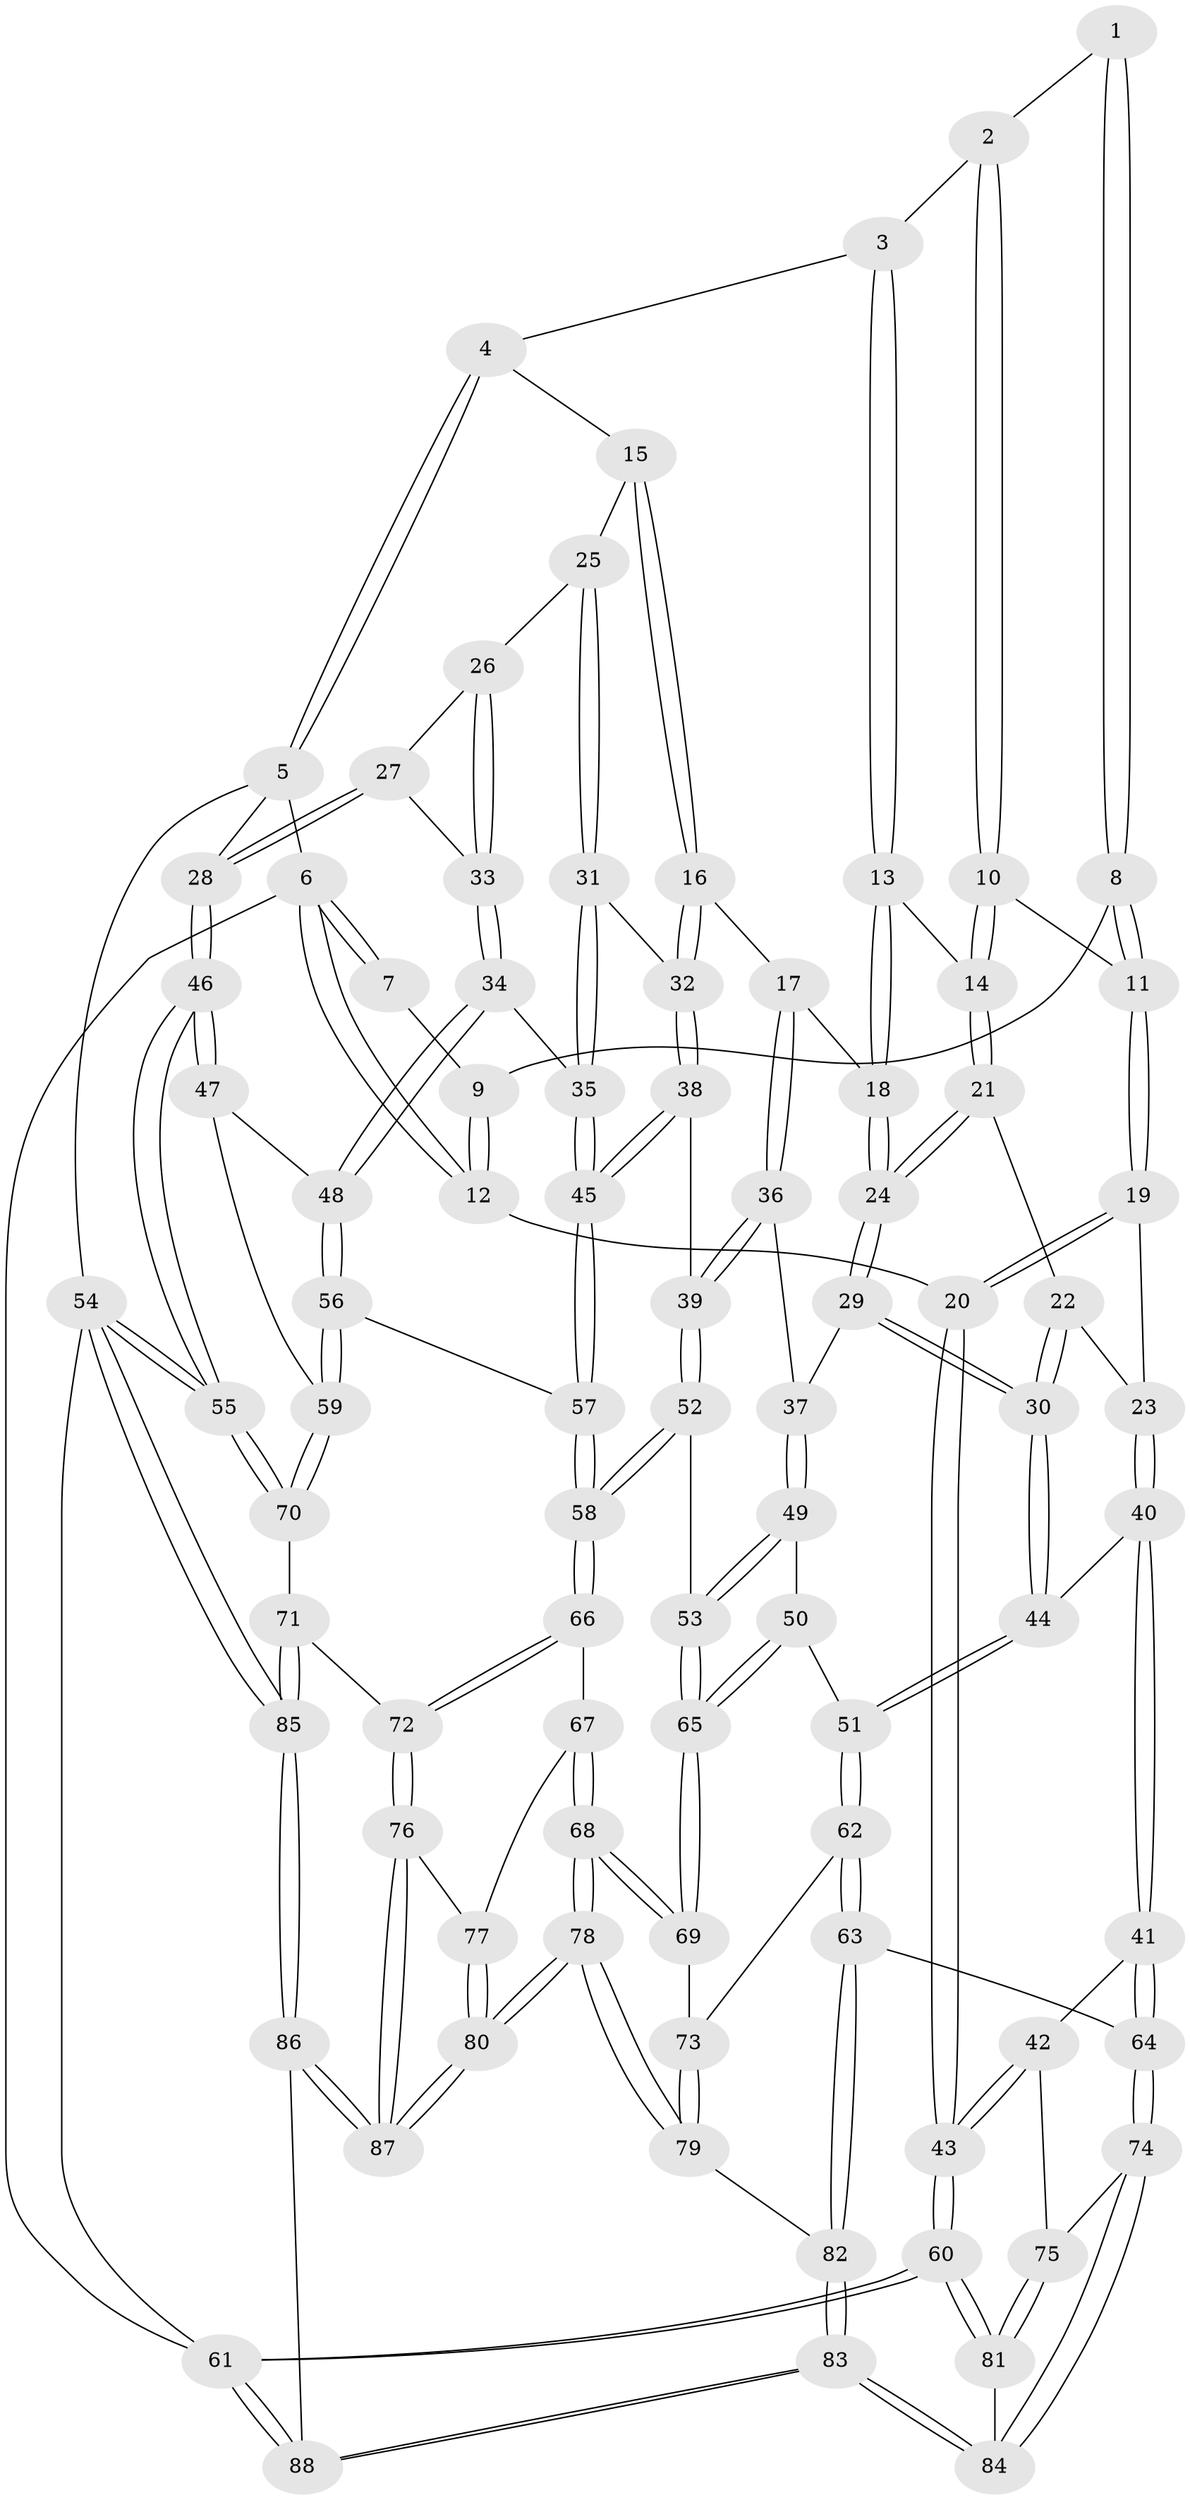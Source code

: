 // coarse degree distribution, {5: 0.2413793103448276, 7: 0.034482758620689655, 3: 0.13793103448275862, 4: 0.41379310344827586, 2: 0.06896551724137931, 6: 0.10344827586206896}
// Generated by graph-tools (version 1.1) at 2025/21/03/04/25 18:21:28]
// undirected, 88 vertices, 217 edges
graph export_dot {
graph [start="1"]
  node [color=gray90,style=filled];
  1 [pos="+0.2703408725387828+0"];
  2 [pos="+0.3236878288142685+0"];
  3 [pos="+0.6062880289905215+0"];
  4 [pos="+0.6370220048238057+0"];
  5 [pos="+1+0"];
  6 [pos="+0+0"];
  7 [pos="+0.13300048285040586+0"];
  8 [pos="+0.12544601157913213+0.14342741749137533"];
  9 [pos="+0.10762468205523047+0.13014880700192924"];
  10 [pos="+0.19433838566015668+0.15188253638874763"];
  11 [pos="+0.13798641045027585+0.1555818613381614"];
  12 [pos="+0+0"];
  13 [pos="+0.4986402135294294+0.06608184613817834"];
  14 [pos="+0.3167626259621014+0.1934412002364989"];
  15 [pos="+0.7354784386707129+0.2320199112827019"];
  16 [pos="+0.6079832329623397+0.34271664332063745"];
  17 [pos="+0.578296788499723+0.3536107838889956"];
  18 [pos="+0.5190920351720069+0.28700411482346044"];
  19 [pos="+0.07349984303196515+0.33282030641092525"];
  20 [pos="+0+0.33427332576124114"];
  21 [pos="+0.31788780842826386+0.2843179730993728"];
  22 [pos="+0.22256810437038616+0.3302900763312539"];
  23 [pos="+0.09290424510446373+0.35376075278694863"];
  24 [pos="+0.366783106587062+0.3719342441390819"];
  25 [pos="+0.7808845450258293+0.2773512565568929"];
  26 [pos="+0.7886461723205351+0.2792897581452127"];
  27 [pos="+1+0.21653329027657006"];
  28 [pos="+1+0.08559939272312"];
  29 [pos="+0.36865462696554013+0.4115604469345798"];
  30 [pos="+0.2585379891582624+0.4613615306745746"];
  31 [pos="+0.744444622468931+0.3950569661175584"];
  32 [pos="+0.725352585809189+0.4184759363867391"];
  33 [pos="+0.8982059389399407+0.42749592150371873"];
  34 [pos="+0.894677948759958+0.4596932705937241"];
  35 [pos="+0.8899634738766922+0.4602879356199733"];
  36 [pos="+0.5567216112392067+0.44148038424930075"];
  37 [pos="+0.3816400900245768+0.4254037162363441"];
  38 [pos="+0.7125330580986649+0.46974454056165693"];
  39 [pos="+0.5782928169417818+0.4849590399344718"];
  40 [pos="+0.14321679166652512+0.5006391686806096"];
  41 [pos="+0.11783479459447478+0.5367886692304205"];
  42 [pos="+0+0.5941454967832223"];
  43 [pos="+0+0.5896349349769996"];
  44 [pos="+0.20347827690716394+0.49900376211103525"];
  45 [pos="+0.7500511648144714+0.5147034787250828"];
  46 [pos="+1+0.5194865860100186"];
  47 [pos="+0.9326623398021252+0.5038400827711964"];
  48 [pos="+0.923587316790746+0.49764916591641717"];
  49 [pos="+0.3966484044627689+0.5361270815754295"];
  50 [pos="+0.3773676895886785+0.5752134935020772"];
  51 [pos="+0.3231713787135393+0.6171577138997599"];
  52 [pos="+0.5647687236924074+0.5541004800332878"];
  53 [pos="+0.5570157543762219+0.5615269998270012"];
  54 [pos="+1+1"];
  55 [pos="+1+0.7699349284019268"];
  56 [pos="+0.8147505449136876+0.5984573384149885"];
  57 [pos="+0.7502074440446033+0.5972323409010434"];
  58 [pos="+0.7200088960438381+0.6376139938420233"];
  59 [pos="+0.922025905672624+0.6736216418658291"];
  60 [pos="+0+1"];
  61 [pos="+0+1"];
  62 [pos="+0.30007920863707116+0.7359598321846514"];
  63 [pos="+0.2958131071264289+0.7408498633477645"];
  64 [pos="+0.22834770305013488+0.7586197447666938"];
  65 [pos="+0.5124945930327864+0.6798626521708203"];
  66 [pos="+0.7193067121120439+0.6629169610480858"];
  67 [pos="+0.6639801668690564+0.7085661590044904"];
  68 [pos="+0.5781906165567573+0.7378102013776277"];
  69 [pos="+0.5123569766878274+0.6885445226932092"];
  70 [pos="+0.9572335721287963+0.763827353540069"];
  71 [pos="+0.9434294915528885+0.7712363088585785"];
  72 [pos="+0.8440678993021655+0.789685996662784"];
  73 [pos="+0.47538447910040005+0.7113155317743659"];
  74 [pos="+0.2163595905837499+0.7691614880853572"];
  75 [pos="+0.08384584266391452+0.7466335787212381"];
  76 [pos="+0.8084796382775197+0.8283739563980324"];
  77 [pos="+0.6850151081934651+0.7772938741196033"];
  78 [pos="+0.5884244727036662+0.8928514445025783"];
  79 [pos="+0.46088996095238305+0.887366213685617"];
  80 [pos="+0.6263145637094966+0.9241876992796791"];
  81 [pos="+0+0.9198256457765541"];
  82 [pos="+0.41417717174305+0.9027421621232384"];
  83 [pos="+0.29652043789911264+1"];
  84 [pos="+0.18044872220608177+0.9016127397850353"];
  85 [pos="+0.8750646630120832+1"];
  86 [pos="+0.7335182632933682+1"];
  87 [pos="+0.6935240862322073+0.9990844348138421"];
  88 [pos="+0.29753090050778+1"];
  1 -- 2;
  1 -- 8;
  1 -- 8;
  2 -- 3;
  2 -- 10;
  2 -- 10;
  3 -- 4;
  3 -- 13;
  3 -- 13;
  4 -- 5;
  4 -- 5;
  4 -- 15;
  5 -- 6;
  5 -- 28;
  5 -- 54;
  6 -- 7;
  6 -- 7;
  6 -- 12;
  6 -- 12;
  6 -- 61;
  7 -- 9;
  8 -- 9;
  8 -- 11;
  8 -- 11;
  9 -- 12;
  9 -- 12;
  10 -- 11;
  10 -- 14;
  10 -- 14;
  11 -- 19;
  11 -- 19;
  12 -- 20;
  13 -- 14;
  13 -- 18;
  13 -- 18;
  14 -- 21;
  14 -- 21;
  15 -- 16;
  15 -- 16;
  15 -- 25;
  16 -- 17;
  16 -- 32;
  16 -- 32;
  17 -- 18;
  17 -- 36;
  17 -- 36;
  18 -- 24;
  18 -- 24;
  19 -- 20;
  19 -- 20;
  19 -- 23;
  20 -- 43;
  20 -- 43;
  21 -- 22;
  21 -- 24;
  21 -- 24;
  22 -- 23;
  22 -- 30;
  22 -- 30;
  23 -- 40;
  23 -- 40;
  24 -- 29;
  24 -- 29;
  25 -- 26;
  25 -- 31;
  25 -- 31;
  26 -- 27;
  26 -- 33;
  26 -- 33;
  27 -- 28;
  27 -- 28;
  27 -- 33;
  28 -- 46;
  28 -- 46;
  29 -- 30;
  29 -- 30;
  29 -- 37;
  30 -- 44;
  30 -- 44;
  31 -- 32;
  31 -- 35;
  31 -- 35;
  32 -- 38;
  32 -- 38;
  33 -- 34;
  33 -- 34;
  34 -- 35;
  34 -- 48;
  34 -- 48;
  35 -- 45;
  35 -- 45;
  36 -- 37;
  36 -- 39;
  36 -- 39;
  37 -- 49;
  37 -- 49;
  38 -- 39;
  38 -- 45;
  38 -- 45;
  39 -- 52;
  39 -- 52;
  40 -- 41;
  40 -- 41;
  40 -- 44;
  41 -- 42;
  41 -- 64;
  41 -- 64;
  42 -- 43;
  42 -- 43;
  42 -- 75;
  43 -- 60;
  43 -- 60;
  44 -- 51;
  44 -- 51;
  45 -- 57;
  45 -- 57;
  46 -- 47;
  46 -- 47;
  46 -- 55;
  46 -- 55;
  47 -- 48;
  47 -- 59;
  48 -- 56;
  48 -- 56;
  49 -- 50;
  49 -- 53;
  49 -- 53;
  50 -- 51;
  50 -- 65;
  50 -- 65;
  51 -- 62;
  51 -- 62;
  52 -- 53;
  52 -- 58;
  52 -- 58;
  53 -- 65;
  53 -- 65;
  54 -- 55;
  54 -- 55;
  54 -- 85;
  54 -- 85;
  54 -- 61;
  55 -- 70;
  55 -- 70;
  56 -- 57;
  56 -- 59;
  56 -- 59;
  57 -- 58;
  57 -- 58;
  58 -- 66;
  58 -- 66;
  59 -- 70;
  59 -- 70;
  60 -- 61;
  60 -- 61;
  60 -- 81;
  60 -- 81;
  61 -- 88;
  61 -- 88;
  62 -- 63;
  62 -- 63;
  62 -- 73;
  63 -- 64;
  63 -- 82;
  63 -- 82;
  64 -- 74;
  64 -- 74;
  65 -- 69;
  65 -- 69;
  66 -- 67;
  66 -- 72;
  66 -- 72;
  67 -- 68;
  67 -- 68;
  67 -- 77;
  68 -- 69;
  68 -- 69;
  68 -- 78;
  68 -- 78;
  69 -- 73;
  70 -- 71;
  71 -- 72;
  71 -- 85;
  71 -- 85;
  72 -- 76;
  72 -- 76;
  73 -- 79;
  73 -- 79;
  74 -- 75;
  74 -- 84;
  74 -- 84;
  75 -- 81;
  75 -- 81;
  76 -- 77;
  76 -- 87;
  76 -- 87;
  77 -- 80;
  77 -- 80;
  78 -- 79;
  78 -- 79;
  78 -- 80;
  78 -- 80;
  79 -- 82;
  80 -- 87;
  80 -- 87;
  81 -- 84;
  82 -- 83;
  82 -- 83;
  83 -- 84;
  83 -- 84;
  83 -- 88;
  83 -- 88;
  85 -- 86;
  85 -- 86;
  86 -- 87;
  86 -- 87;
  86 -- 88;
}
